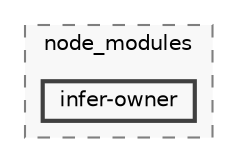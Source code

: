 digraph "backend/node_modules/infer-owner"
{
 // LATEX_PDF_SIZE
  bgcolor="transparent";
  edge [fontname=Helvetica,fontsize=10,labelfontname=Helvetica,labelfontsize=10];
  node [fontname=Helvetica,fontsize=10,shape=box,height=0.2,width=0.4];
  compound=true
  subgraph clusterdir_86dbea9de526ba50b112ba867d8b4b1f {
    graph [ bgcolor="#f8f8f8", pencolor="grey50", label="node_modules", fontname=Helvetica,fontsize=10 style="filled,dashed", URL="dir_86dbea9de526ba50b112ba867d8b4b1f.html",tooltip=""]
  dir_d414de591e95ced8255fc3f2c9ec0fb0 [label="infer-owner", fillcolor="#f8f8f8", color="grey25", style="filled,bold", URL="dir_d414de591e95ced8255fc3f2c9ec0fb0.html",tooltip=""];
  }
}
